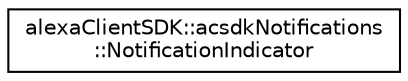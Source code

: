 digraph "Graphical Class Hierarchy"
{
 // LATEX_PDF_SIZE
  edge [fontname="Helvetica",fontsize="10",labelfontname="Helvetica",labelfontsize="10"];
  node [fontname="Helvetica",fontsize="10",shape=record];
  rankdir="LR";
  Node0 [label="alexaClientSDK::acsdkNotifications\l::NotificationIndicator",height=0.2,width=0.4,color="black", fillcolor="white", style="filled",URL="$structalexa_client_s_d_k_1_1acsdk_notifications_1_1_notification_indicator.html",tooltip=" "];
}
